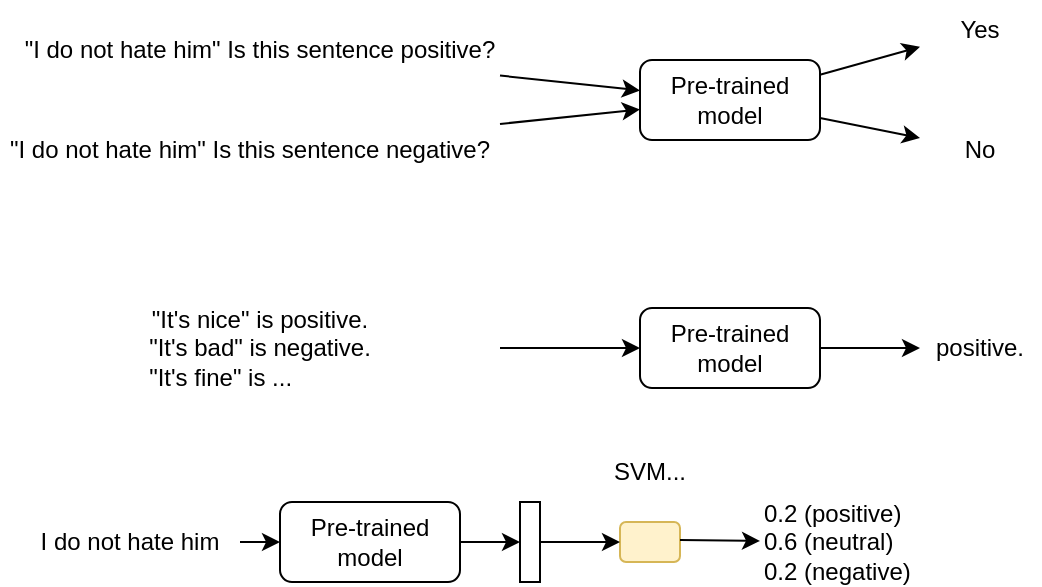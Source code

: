 <mxfile version="16.6.5" type="github">
  <diagram id="TIo3-JE8RYAdE-eYKafk" name="Page-1">
    <mxGraphModel dx="746" dy="400" grid="1" gridSize="10" guides="1" tooltips="1" connect="1" arrows="1" fold="1" page="1" pageScale="1" pageWidth="850" pageHeight="1100" math="0" shadow="0">
      <root>
        <mxCell id="0" />
        <mxCell id="1" parent="0" />
        <mxCell id="6OfOJ0zayBAvBgIOVWfl-1" value="Pre-trained&lt;br&gt;model" style="rounded=1;whiteSpace=wrap;html=1;" vertex="1" parent="1">
          <mxGeometry x="340" y="60" width="90" height="40" as="geometry" />
        </mxCell>
        <mxCell id="6OfOJ0zayBAvBgIOVWfl-2" value="&quot;I do not hate him&quot; Is this sentence positive?" style="text;html=1;strokeColor=none;fillColor=none;align=center;verticalAlign=middle;whiteSpace=wrap;rounded=0;" vertex="1" parent="1">
          <mxGeometry x="30" y="40" width="240" height="30" as="geometry" />
        </mxCell>
        <mxCell id="6OfOJ0zayBAvBgIOVWfl-3" value="&quot;I do not hate him&quot; Is this sentence negative?" style="text;html=1;strokeColor=none;fillColor=none;align=center;verticalAlign=middle;whiteSpace=wrap;rounded=0;" vertex="1" parent="1">
          <mxGeometry x="20" y="90" width="250" height="30" as="geometry" />
        </mxCell>
        <mxCell id="6OfOJ0zayBAvBgIOVWfl-4" value="" style="endArrow=classic;html=1;rounded=0;" edge="1" parent="1" source="6OfOJ0zayBAvBgIOVWfl-2" target="6OfOJ0zayBAvBgIOVWfl-1">
          <mxGeometry width="50" height="50" relative="1" as="geometry">
            <mxPoint x="280" y="240" as="sourcePoint" />
            <mxPoint x="330" y="190" as="targetPoint" />
          </mxGeometry>
        </mxCell>
        <mxCell id="6OfOJ0zayBAvBgIOVWfl-5" value="" style="endArrow=classic;html=1;rounded=0;" edge="1" parent="1" source="6OfOJ0zayBAvBgIOVWfl-3" target="6OfOJ0zayBAvBgIOVWfl-1">
          <mxGeometry width="50" height="50" relative="1" as="geometry">
            <mxPoint x="280" y="240" as="sourcePoint" />
            <mxPoint x="330" y="190" as="targetPoint" />
          </mxGeometry>
        </mxCell>
        <mxCell id="6OfOJ0zayBAvBgIOVWfl-6" value="Yes" style="text;html=1;strokeColor=none;fillColor=none;align=center;verticalAlign=middle;whiteSpace=wrap;rounded=0;" vertex="1" parent="1">
          <mxGeometry x="480" y="30" width="60" height="30" as="geometry" />
        </mxCell>
        <mxCell id="6OfOJ0zayBAvBgIOVWfl-7" value="No" style="text;html=1;strokeColor=none;fillColor=none;align=center;verticalAlign=middle;whiteSpace=wrap;rounded=0;" vertex="1" parent="1">
          <mxGeometry x="480" y="90" width="60" height="30" as="geometry" />
        </mxCell>
        <mxCell id="6OfOJ0zayBAvBgIOVWfl-8" value="" style="endArrow=classic;html=1;rounded=0;" edge="1" parent="1" source="6OfOJ0zayBAvBgIOVWfl-1" target="6OfOJ0zayBAvBgIOVWfl-6">
          <mxGeometry width="50" height="50" relative="1" as="geometry">
            <mxPoint x="280" y="240" as="sourcePoint" />
            <mxPoint x="330" y="190" as="targetPoint" />
          </mxGeometry>
        </mxCell>
        <mxCell id="6OfOJ0zayBAvBgIOVWfl-9" value="" style="endArrow=classic;html=1;rounded=0;" edge="1" parent="1" source="6OfOJ0zayBAvBgIOVWfl-1" target="6OfOJ0zayBAvBgIOVWfl-7">
          <mxGeometry width="50" height="50" relative="1" as="geometry">
            <mxPoint x="280" y="240" as="sourcePoint" />
            <mxPoint x="330" y="190" as="targetPoint" />
          </mxGeometry>
        </mxCell>
        <mxCell id="6OfOJ0zayBAvBgIOVWfl-10" value="Pre-trained&lt;br&gt;model" style="rounded=1;whiteSpace=wrap;html=1;" vertex="1" parent="1">
          <mxGeometry x="340" y="184" width="90" height="40" as="geometry" />
        </mxCell>
        <mxCell id="6OfOJ0zayBAvBgIOVWfl-11" value="&quot;It&#39;s nice&quot; is positive.&lt;br&gt;&lt;div align=&quot;left&quot;&gt;&quot;It&#39;s bad&quot; is negative.&lt;/div&gt;&lt;div align=&quot;left&quot;&gt;&quot;It&#39;s fine&quot; is ...&lt;br&gt;&lt;/div&gt;" style="text;html=1;strokeColor=none;fillColor=none;align=center;verticalAlign=middle;whiteSpace=wrap;rounded=0;" vertex="1" parent="1">
          <mxGeometry x="30" y="189" width="240" height="30" as="geometry" />
        </mxCell>
        <mxCell id="6OfOJ0zayBAvBgIOVWfl-13" value="" style="endArrow=classic;html=1;rounded=0;" edge="1" parent="1" source="6OfOJ0zayBAvBgIOVWfl-11" target="6OfOJ0zayBAvBgIOVWfl-10">
          <mxGeometry width="50" height="50" relative="1" as="geometry">
            <mxPoint x="280" y="364" as="sourcePoint" />
            <mxPoint x="330" y="314" as="targetPoint" />
          </mxGeometry>
        </mxCell>
        <mxCell id="6OfOJ0zayBAvBgIOVWfl-16" value="positive." style="text;html=1;strokeColor=none;fillColor=none;align=center;verticalAlign=middle;whiteSpace=wrap;rounded=0;" vertex="1" parent="1">
          <mxGeometry x="480" y="189" width="60" height="30" as="geometry" />
        </mxCell>
        <mxCell id="6OfOJ0zayBAvBgIOVWfl-18" value="" style="endArrow=classic;html=1;rounded=0;" edge="1" parent="1" source="6OfOJ0zayBAvBgIOVWfl-10" target="6OfOJ0zayBAvBgIOVWfl-16">
          <mxGeometry width="50" height="50" relative="1" as="geometry">
            <mxPoint x="280" y="364" as="sourcePoint" />
            <mxPoint x="330" y="314" as="targetPoint" />
          </mxGeometry>
        </mxCell>
        <mxCell id="6OfOJ0zayBAvBgIOVWfl-19" value="Pre-trained&lt;br&gt;model" style="rounded=1;whiteSpace=wrap;html=1;" vertex="1" parent="1">
          <mxGeometry x="160" y="281" width="90" height="40" as="geometry" />
        </mxCell>
        <mxCell id="6OfOJ0zayBAvBgIOVWfl-20" value="I do not hate him" style="text;html=1;strokeColor=none;fillColor=none;align=center;verticalAlign=middle;whiteSpace=wrap;rounded=0;" vertex="1" parent="1">
          <mxGeometry x="30" y="286" width="110" height="30" as="geometry" />
        </mxCell>
        <mxCell id="6OfOJ0zayBAvBgIOVWfl-21" value="" style="endArrow=classic;html=1;rounded=0;" edge="1" parent="1" source="6OfOJ0zayBAvBgIOVWfl-20" target="6OfOJ0zayBAvBgIOVWfl-19">
          <mxGeometry width="50" height="50" relative="1" as="geometry">
            <mxPoint x="280" y="461" as="sourcePoint" />
            <mxPoint x="330" y="411" as="targetPoint" />
          </mxGeometry>
        </mxCell>
        <mxCell id="6OfOJ0zayBAvBgIOVWfl-22" value="&lt;div align=&quot;left&quot;&gt;0.2 (positive)&lt;/div&gt;&lt;div align=&quot;left&quot;&gt;0.6 (neutral)&lt;/div&gt;&lt;div align=&quot;left&quot;&gt;0.2 (negative)&lt;br&gt;&lt;/div&gt;" style="text;html=1;strokeColor=none;fillColor=none;align=left;verticalAlign=middle;whiteSpace=wrap;rounded=0;" vertex="1" parent="1">
          <mxGeometry x="400" y="286" width="95" height="30" as="geometry" />
        </mxCell>
        <mxCell id="6OfOJ0zayBAvBgIOVWfl-24" value="" style="rounded=1;whiteSpace=wrap;html=1;fillColor=#fff2cc;strokeColor=#d6b656;" vertex="1" parent="1">
          <mxGeometry x="330" y="291" width="30" height="20" as="geometry" />
        </mxCell>
        <mxCell id="6OfOJ0zayBAvBgIOVWfl-25" value="" style="rounded=0;whiteSpace=wrap;html=1;" vertex="1" parent="1">
          <mxGeometry x="280" y="281" width="10" height="40" as="geometry" />
        </mxCell>
        <mxCell id="6OfOJ0zayBAvBgIOVWfl-26" value="" style="endArrow=classic;html=1;rounded=0;entryX=0;entryY=0.5;entryDx=0;entryDy=0;exitX=1;exitY=0.5;exitDx=0;exitDy=0;" edge="1" parent="1" source="6OfOJ0zayBAvBgIOVWfl-19" target="6OfOJ0zayBAvBgIOVWfl-25">
          <mxGeometry width="50" height="50" relative="1" as="geometry">
            <mxPoint x="260" y="310" as="sourcePoint" />
            <mxPoint x="240" y="250" as="targetPoint" />
          </mxGeometry>
        </mxCell>
        <mxCell id="6OfOJ0zayBAvBgIOVWfl-27" value="" style="endArrow=classic;html=1;rounded=0;" edge="1" parent="1" target="6OfOJ0zayBAvBgIOVWfl-24">
          <mxGeometry width="50" height="50" relative="1" as="geometry">
            <mxPoint x="290" y="301" as="sourcePoint" />
            <mxPoint x="240" y="250" as="targetPoint" />
          </mxGeometry>
        </mxCell>
        <mxCell id="6OfOJ0zayBAvBgIOVWfl-28" value="" style="endArrow=classic;html=1;rounded=0;" edge="1" parent="1" target="6OfOJ0zayBAvBgIOVWfl-22">
          <mxGeometry width="50" height="50" relative="1" as="geometry">
            <mxPoint x="360" y="300" as="sourcePoint" />
            <mxPoint x="240" y="250" as="targetPoint" />
          </mxGeometry>
        </mxCell>
        <mxCell id="6OfOJ0zayBAvBgIOVWfl-29" value="SVM..." style="text;html=1;strokeColor=none;fillColor=none;align=center;verticalAlign=middle;whiteSpace=wrap;rounded=0;" vertex="1" parent="1">
          <mxGeometry x="315" y="251" width="60" height="30" as="geometry" />
        </mxCell>
      </root>
    </mxGraphModel>
  </diagram>
</mxfile>
